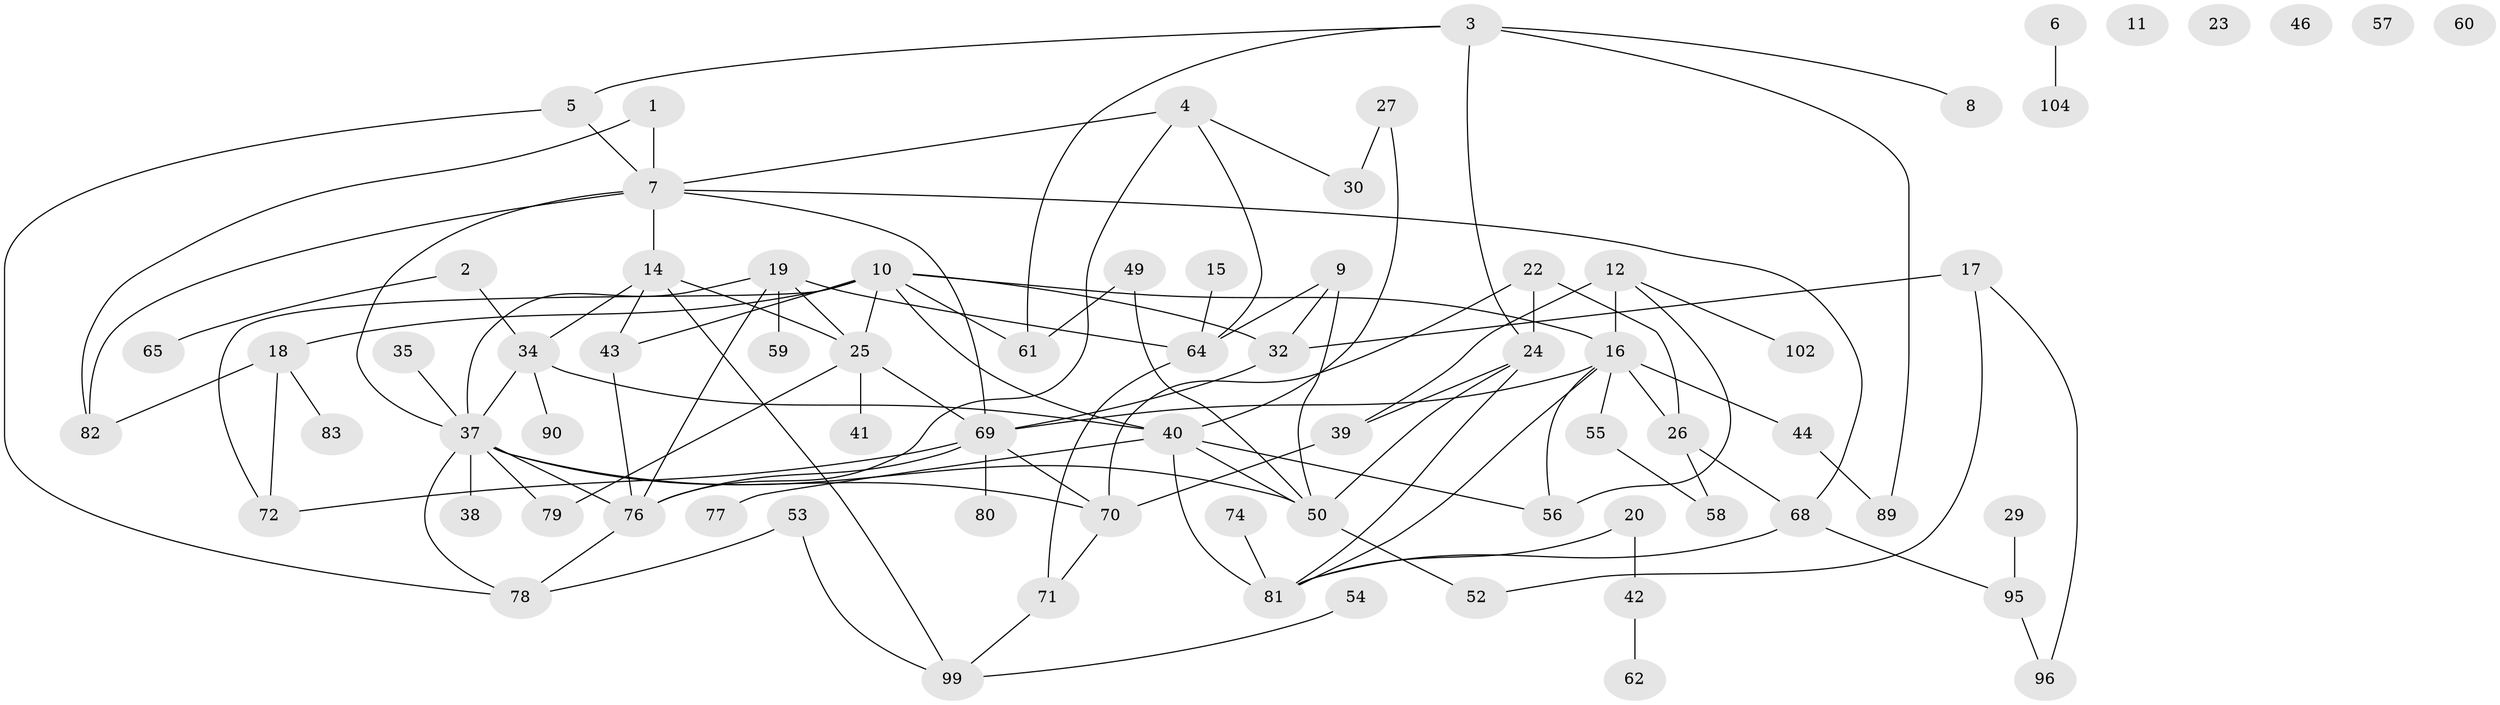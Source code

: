 // Generated by graph-tools (version 1.1) at 2025/23/03/03/25 07:23:28]
// undirected, 75 vertices, 112 edges
graph export_dot {
graph [start="1"]
  node [color=gray90,style=filled];
  1;
  2 [super="+13"];
  3 [super="+51"];
  4 [super="+63"];
  5 [super="+98"];
  6;
  7 [super="+47"];
  8;
  9 [super="+85"];
  10 [super="+66"];
  11;
  12 [super="+45"];
  14 [super="+48"];
  15;
  16 [super="+73"];
  17 [super="+21"];
  18 [super="+97"];
  19 [super="+28"];
  20 [super="+36"];
  22 [super="+33"];
  23;
  24;
  25 [super="+106"];
  26 [super="+31"];
  27 [super="+101"];
  29;
  30;
  32;
  34 [super="+75"];
  35;
  37 [super="+86"];
  38;
  39 [super="+67"];
  40 [super="+92"];
  41;
  42;
  43 [super="+105"];
  44;
  46;
  49;
  50 [super="+94"];
  52;
  53 [super="+88"];
  54;
  55 [super="+93"];
  56;
  57;
  58;
  59;
  60;
  61 [super="+103"];
  62;
  64;
  65;
  68 [super="+91"];
  69 [super="+100"];
  70;
  71 [super="+87"];
  72;
  74;
  76;
  77;
  78;
  79;
  80;
  81 [super="+84"];
  82;
  83;
  89;
  90;
  95;
  96;
  99;
  102;
  104;
  1 -- 82;
  1 -- 7;
  2 -- 65;
  2 -- 34;
  3 -- 5;
  3 -- 8;
  3 -- 24;
  3 -- 89;
  3 -- 61;
  4 -- 76;
  4 -- 64;
  4 -- 30;
  4 -- 7;
  5 -- 7;
  5 -- 78;
  6 -- 104;
  7 -- 68;
  7 -- 82;
  7 -- 37;
  7 -- 69;
  7 -- 14;
  9 -- 32;
  9 -- 50;
  9 -- 64;
  10 -- 18;
  10 -- 25;
  10 -- 61;
  10 -- 40;
  10 -- 32;
  10 -- 16;
  10 -- 72;
  10 -- 43;
  12 -- 56;
  12 -- 102;
  12 -- 16;
  12 -- 39 [weight=2];
  14 -- 34;
  14 -- 43;
  14 -- 99;
  14 -- 25;
  15 -- 64;
  16 -- 26;
  16 -- 44;
  16 -- 56;
  16 -- 81;
  16 -- 69;
  16 -- 55;
  17 -- 32;
  17 -- 52;
  17 -- 96;
  18 -- 72;
  18 -- 82;
  18 -- 83;
  19 -- 37;
  19 -- 76;
  19 -- 64;
  19 -- 25;
  19 -- 59;
  20 -- 42;
  20 -- 81;
  22 -- 24;
  22 -- 26;
  22 -- 70;
  24 -- 39;
  24 -- 81;
  24 -- 50;
  25 -- 41;
  25 -- 79;
  25 -- 69;
  26 -- 58;
  26 -- 68;
  27 -- 40;
  27 -- 30;
  29 -- 95;
  32 -- 69;
  34 -- 90;
  34 -- 37;
  34 -- 40;
  35 -- 37;
  37 -- 38;
  37 -- 70;
  37 -- 76;
  37 -- 79;
  37 -- 78;
  37 -- 50;
  39 -- 70;
  40 -- 77;
  40 -- 50;
  40 -- 56;
  40 -- 81 [weight=2];
  42 -- 62;
  43 -- 76;
  44 -- 89;
  49 -- 50;
  49 -- 61;
  50 -- 52;
  53 -- 99;
  53 -- 78;
  54 -- 99;
  55 -- 58;
  64 -- 71;
  68 -- 95;
  68 -- 81;
  69 -- 70;
  69 -- 80;
  69 -- 72;
  69 -- 76;
  70 -- 71;
  71 -- 99;
  74 -- 81;
  76 -- 78;
  95 -- 96;
}
